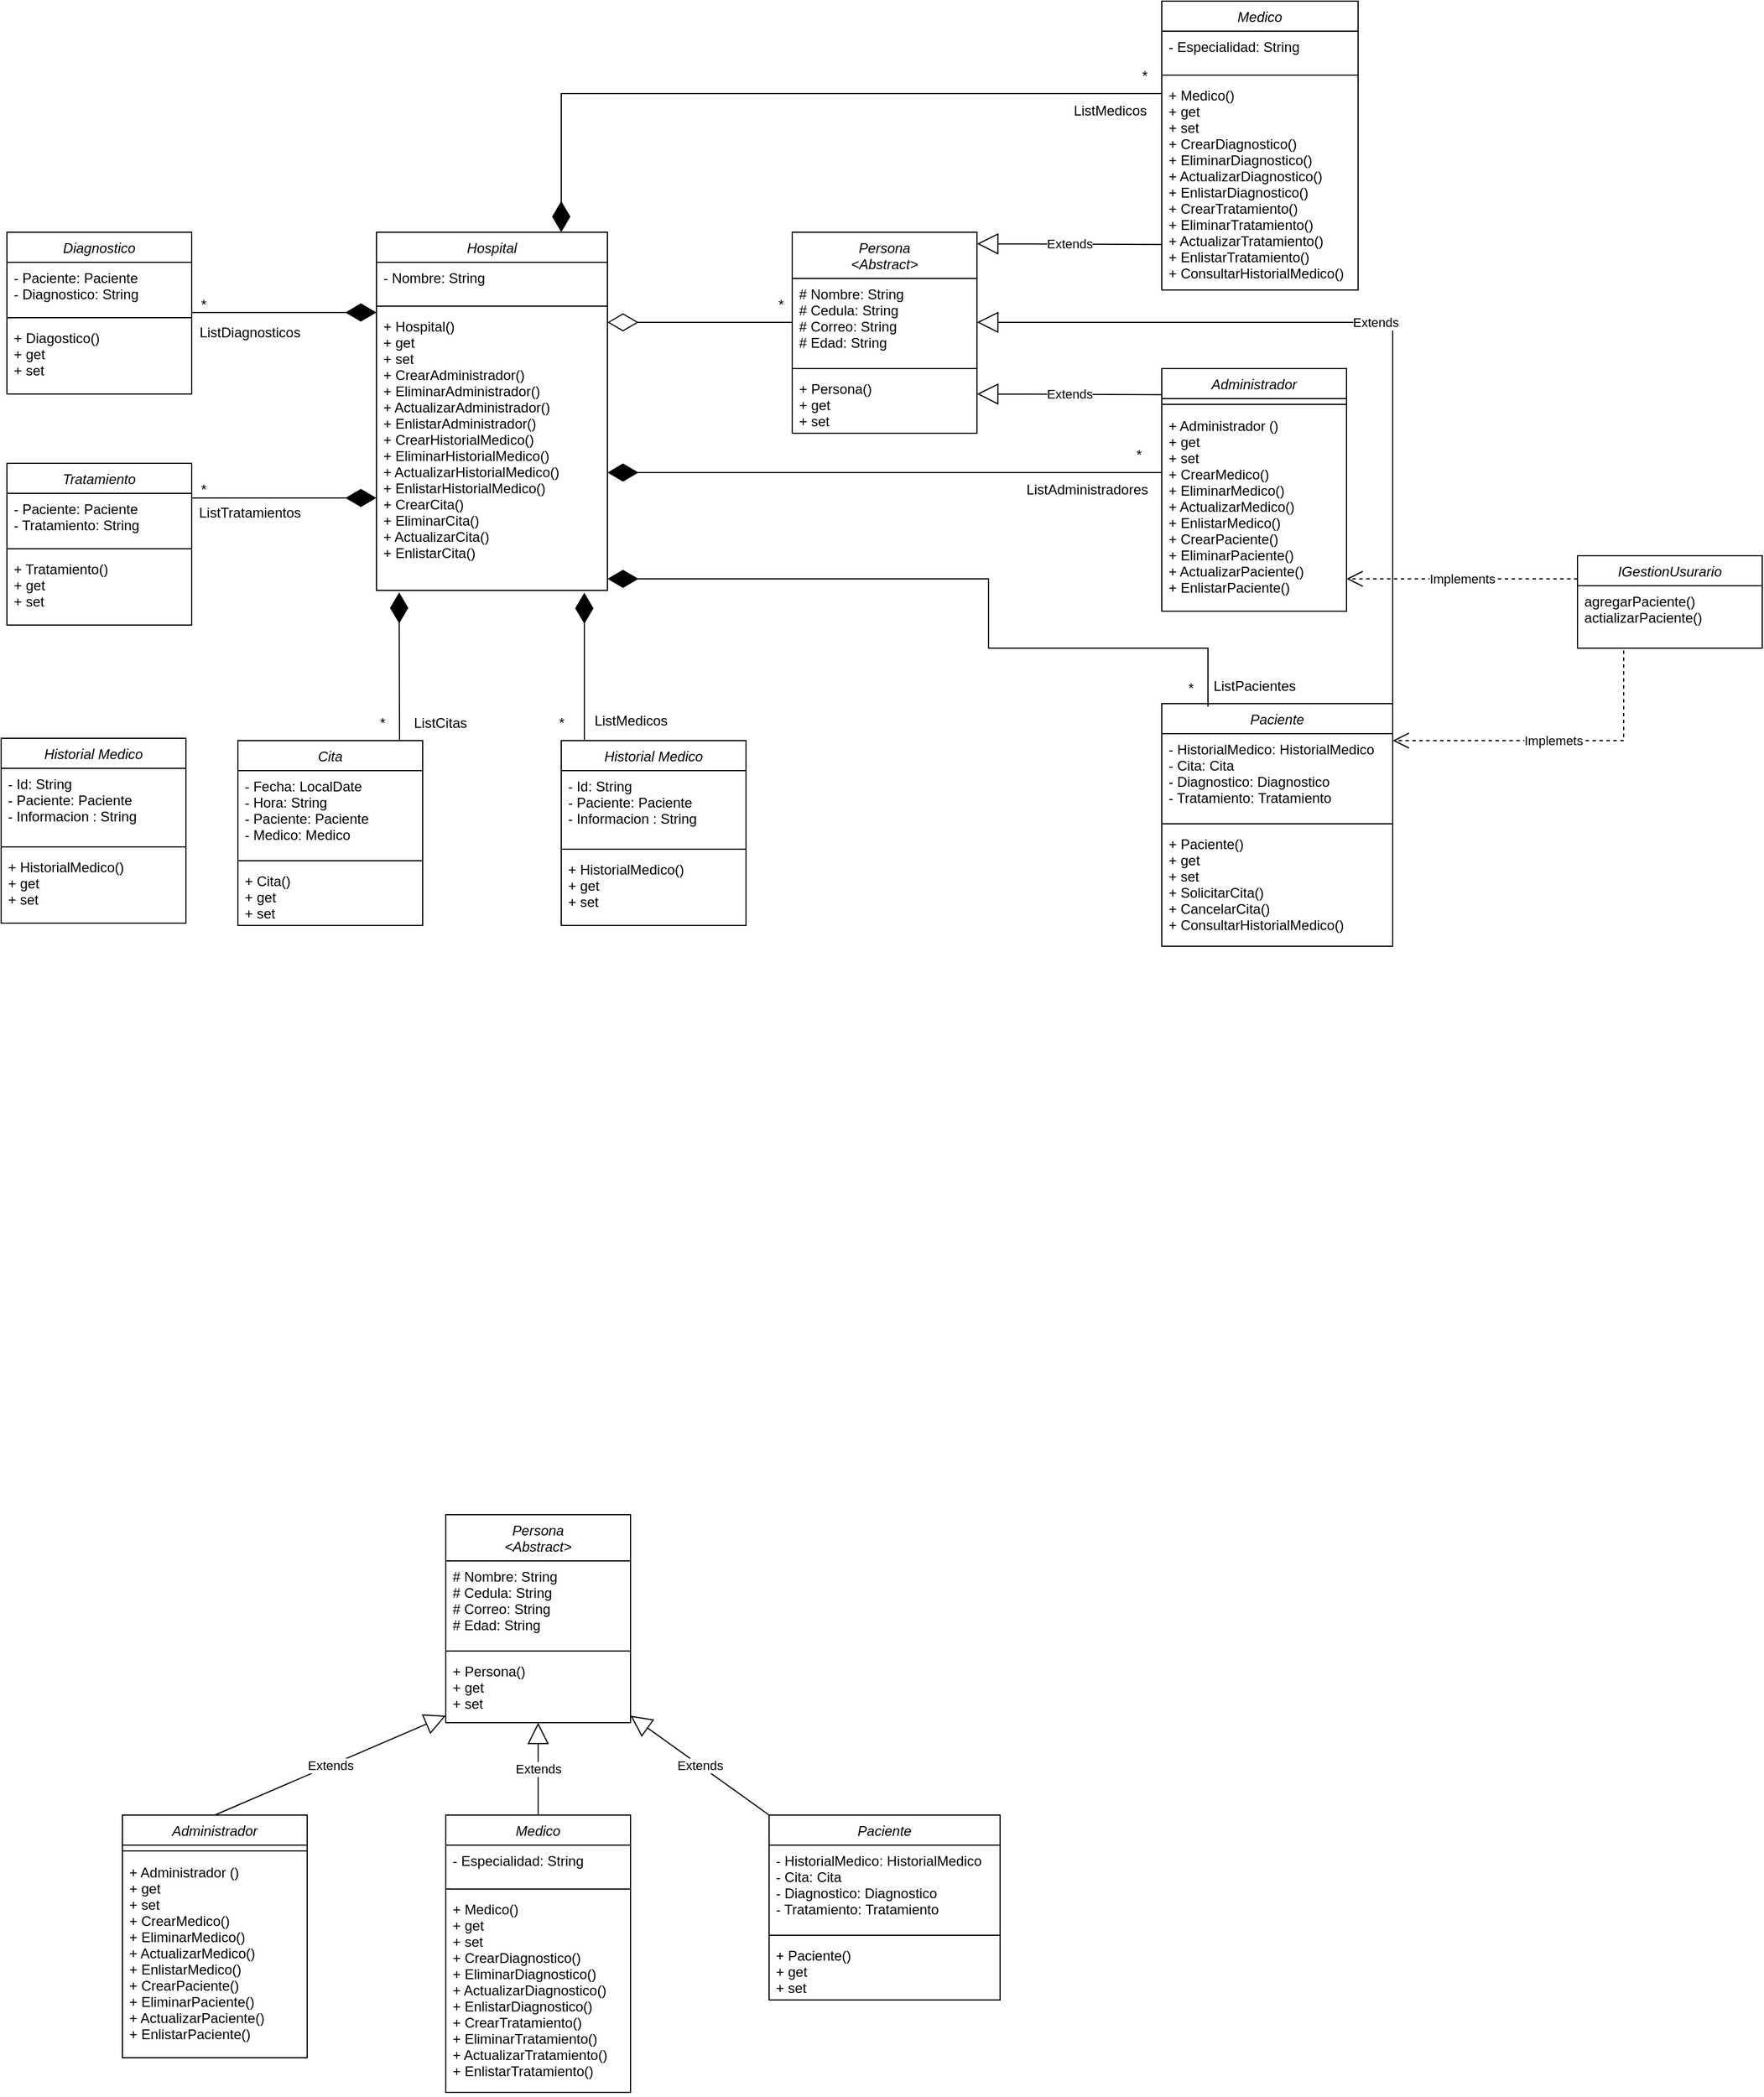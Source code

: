 <mxfile version="26.2.15">
  <diagram id="C5RBs43oDa-KdzZeNtuy" name="Page-1">
    <mxGraphModel dx="2535" dy="2029" grid="1" gridSize="10" guides="1" tooltips="1" connect="1" arrows="1" fold="1" page="1" pageScale="1" pageWidth="827" pageHeight="1169" math="0" shadow="0">
      <root>
        <mxCell id="WIyWlLk6GJQsqaUBKTNV-0" />
        <mxCell id="WIyWlLk6GJQsqaUBKTNV-1" parent="WIyWlLk6GJQsqaUBKTNV-0" />
        <mxCell id="zkfFHV4jXpPFQw0GAbJ--0" value="Persona&#xa;&lt;Abstract&gt;" style="swimlane;fontStyle=2;align=center;verticalAlign=top;childLayout=stackLayout;horizontal=1;startSize=40;horizontalStack=0;resizeParent=1;resizeLast=0;collapsible=1;marginBottom=0;rounded=0;shadow=0;strokeWidth=1;" parent="WIyWlLk6GJQsqaUBKTNV-1" vertex="1">
          <mxGeometry x="200" y="120" width="160" height="174" as="geometry">
            <mxRectangle x="230" y="140" width="160" height="26" as="alternateBounds" />
          </mxGeometry>
        </mxCell>
        <mxCell id="zkfFHV4jXpPFQw0GAbJ--1" value="# Nombre: String&#xa;# Cedula: String&#xa;# Correo: String&#xa;# Edad: String" style="text;align=left;verticalAlign=top;spacingLeft=4;spacingRight=4;overflow=hidden;rotatable=0;points=[[0,0.5],[1,0.5]];portConstraint=eastwest;" parent="zkfFHV4jXpPFQw0GAbJ--0" vertex="1">
          <mxGeometry y="40" width="160" height="74" as="geometry" />
        </mxCell>
        <mxCell id="zkfFHV4jXpPFQw0GAbJ--4" value="" style="line;html=1;strokeWidth=1;align=left;verticalAlign=middle;spacingTop=-1;spacingLeft=3;spacingRight=3;rotatable=0;labelPosition=right;points=[];portConstraint=eastwest;" parent="zkfFHV4jXpPFQw0GAbJ--0" vertex="1">
          <mxGeometry y="114" width="160" height="8" as="geometry" />
        </mxCell>
        <mxCell id="zkfFHV4jXpPFQw0GAbJ--5" value="+ Persona()&#xa;+ get&#xa;+ set" style="text;align=left;verticalAlign=top;spacingLeft=4;spacingRight=4;overflow=hidden;rotatable=0;points=[[0,0.5],[1,0.5]];portConstraint=eastwest;" parent="zkfFHV4jXpPFQw0GAbJ--0" vertex="1">
          <mxGeometry y="122" width="160" height="52" as="geometry" />
        </mxCell>
        <mxCell id="etueORGEIOiUeAkwnZIh-0" value="Hospital" style="swimlane;fontStyle=2;align=center;verticalAlign=top;childLayout=stackLayout;horizontal=1;startSize=26;horizontalStack=0;resizeParent=1;resizeLast=0;collapsible=1;marginBottom=0;rounded=0;shadow=0;strokeWidth=1;" parent="WIyWlLk6GJQsqaUBKTNV-1" vertex="1">
          <mxGeometry x="-160" y="120" width="200" height="310" as="geometry">
            <mxRectangle x="230" y="140" width="160" height="26" as="alternateBounds" />
          </mxGeometry>
        </mxCell>
        <mxCell id="etueORGEIOiUeAkwnZIh-1" value="- Nombre: String" style="text;align=left;verticalAlign=top;spacingLeft=4;spacingRight=4;overflow=hidden;rotatable=0;points=[[0,0.5],[1,0.5]];portConstraint=eastwest;" parent="etueORGEIOiUeAkwnZIh-0" vertex="1">
          <mxGeometry y="26" width="200" height="34" as="geometry" />
        </mxCell>
        <mxCell id="etueORGEIOiUeAkwnZIh-2" value="" style="line;html=1;strokeWidth=1;align=left;verticalAlign=middle;spacingTop=-1;spacingLeft=3;spacingRight=3;rotatable=0;labelPosition=right;points=[];portConstraint=eastwest;" parent="etueORGEIOiUeAkwnZIh-0" vertex="1">
          <mxGeometry y="60" width="200" height="8" as="geometry" />
        </mxCell>
        <mxCell id="etueORGEIOiUeAkwnZIh-3" value="+ Hospital()&#xa;+ get&#xa;+ set&#xa;+ CrearAdministrador()&#xa;+ EliminarAdministrador()&#xa;+ ActualizarAdministrador()&#xa;+ EnlistarAdministrador()&#xa;+ CrearHistorialMedico()&#xa;+ EliminarHistorialMedico()&#xa;+ ActualizarHistorialMedico()&#xa;+ EnlistarHistorialMedico()&#xa;+ CrearCita()&#xa;+ EliminarCita()&#xa;+ ActualizarCita()&#xa;+ EnlistarCita()" style="text;align=left;verticalAlign=top;spacingLeft=4;spacingRight=4;overflow=hidden;rotatable=0;points=[[0,0.5],[1,0.5]];portConstraint=eastwest;" parent="etueORGEIOiUeAkwnZIh-0" vertex="1">
          <mxGeometry y="68" width="200" height="242" as="geometry" />
        </mxCell>
        <mxCell id="etueORGEIOiUeAkwnZIh-4" value="Persona&#xa;&lt;Abstract&gt;" style="swimlane;fontStyle=2;align=center;verticalAlign=top;childLayout=stackLayout;horizontal=1;startSize=40;horizontalStack=0;resizeParent=1;resizeLast=0;collapsible=1;marginBottom=0;rounded=0;shadow=0;strokeWidth=1;" parent="WIyWlLk6GJQsqaUBKTNV-1" vertex="1">
          <mxGeometry x="-100" y="1230" width="160" height="180" as="geometry">
            <mxRectangle x="230" y="140" width="160" height="26" as="alternateBounds" />
          </mxGeometry>
        </mxCell>
        <mxCell id="etueORGEIOiUeAkwnZIh-5" value="# Nombre: String&#xa;# Cedula: String&#xa;# Correo: String&#xa;# Edad: String" style="text;align=left;verticalAlign=top;spacingLeft=4;spacingRight=4;overflow=hidden;rotatable=0;points=[[0,0.5],[1,0.5]];portConstraint=eastwest;" parent="etueORGEIOiUeAkwnZIh-4" vertex="1">
          <mxGeometry y="40" width="160" height="74" as="geometry" />
        </mxCell>
        <mxCell id="etueORGEIOiUeAkwnZIh-6" value="" style="line;html=1;strokeWidth=1;align=left;verticalAlign=middle;spacingTop=-1;spacingLeft=3;spacingRight=3;rotatable=0;labelPosition=right;points=[];portConstraint=eastwest;" parent="etueORGEIOiUeAkwnZIh-4" vertex="1">
          <mxGeometry y="114" width="160" height="8" as="geometry" />
        </mxCell>
        <mxCell id="etueORGEIOiUeAkwnZIh-7" value="+ Persona()&#xa;+ get&#xa;+ set" style="text;align=left;verticalAlign=top;spacingLeft=4;spacingRight=4;overflow=hidden;rotatable=0;points=[[0,0.5],[1,0.5]];portConstraint=eastwest;" parent="etueORGEIOiUeAkwnZIh-4" vertex="1">
          <mxGeometry y="122" width="160" height="52" as="geometry" />
        </mxCell>
        <mxCell id="etueORGEIOiUeAkwnZIh-8" value="Paciente" style="swimlane;fontStyle=2;align=center;verticalAlign=top;childLayout=stackLayout;horizontal=1;startSize=26;horizontalStack=0;resizeParent=1;resizeLast=0;collapsible=1;marginBottom=0;rounded=0;shadow=0;strokeWidth=1;" parent="WIyWlLk6GJQsqaUBKTNV-1" vertex="1">
          <mxGeometry x="180" y="1490" width="200" height="160" as="geometry">
            <mxRectangle x="230" y="140" width="160" height="26" as="alternateBounds" />
          </mxGeometry>
        </mxCell>
        <mxCell id="etueORGEIOiUeAkwnZIh-9" value="- HistorialMedico: HistorialMedico &#xa;- Cita: Cita&#xa;- Diagnostico: Diagnostico&#xa;- Tratamiento: Tratamiento" style="text;align=left;verticalAlign=top;spacingLeft=4;spacingRight=4;overflow=hidden;rotatable=0;points=[[0,0.5],[1,0.5]];portConstraint=eastwest;" parent="etueORGEIOiUeAkwnZIh-8" vertex="1">
          <mxGeometry y="26" width="200" height="74" as="geometry" />
        </mxCell>
        <mxCell id="etueORGEIOiUeAkwnZIh-10" value="" style="line;html=1;strokeWidth=1;align=left;verticalAlign=middle;spacingTop=-1;spacingLeft=3;spacingRight=3;rotatable=0;labelPosition=right;points=[];portConstraint=eastwest;" parent="etueORGEIOiUeAkwnZIh-8" vertex="1">
          <mxGeometry y="100" width="200" height="8" as="geometry" />
        </mxCell>
        <mxCell id="etueORGEIOiUeAkwnZIh-11" value="+ Paciente()&#xa;+ get&#xa;+ set" style="text;align=left;verticalAlign=top;spacingLeft=4;spacingRight=4;overflow=hidden;rotatable=0;points=[[0,0.5],[1,0.5]];portConstraint=eastwest;" parent="etueORGEIOiUeAkwnZIh-8" vertex="1">
          <mxGeometry y="108" width="200" height="52" as="geometry" />
        </mxCell>
        <mxCell id="etueORGEIOiUeAkwnZIh-12" value="Administrador" style="swimlane;fontStyle=2;align=center;verticalAlign=top;childLayout=stackLayout;horizontal=1;startSize=26;horizontalStack=0;resizeParent=1;resizeLast=0;collapsible=1;marginBottom=0;rounded=0;shadow=0;strokeWidth=1;" parent="WIyWlLk6GJQsqaUBKTNV-1" vertex="1">
          <mxGeometry x="-380" y="1490" width="160" height="210" as="geometry">
            <mxRectangle x="230" y="140" width="160" height="26" as="alternateBounds" />
          </mxGeometry>
        </mxCell>
        <mxCell id="etueORGEIOiUeAkwnZIh-14" value="" style="line;html=1;strokeWidth=1;align=left;verticalAlign=middle;spacingTop=-1;spacingLeft=3;spacingRight=3;rotatable=0;labelPosition=right;points=[];portConstraint=eastwest;" parent="etueORGEIOiUeAkwnZIh-12" vertex="1">
          <mxGeometry y="26" width="160" height="10" as="geometry" />
        </mxCell>
        <mxCell id="etueORGEIOiUeAkwnZIh-15" value="+ Administrador ()&#xa;+ get&#xa;+ set&#xa;+ CrearMedico()&#xa;+ EliminarMedico()&#xa;+ ActualizarMedico()&#xa;+ EnlistarMedico()&#xa;+ CrearPaciente()&#xa;+ EliminarPaciente()&#xa;+ ActualizarPaciente()&#xa;+ EnlistarPaciente()" style="text;align=left;verticalAlign=top;spacingLeft=4;spacingRight=4;overflow=hidden;rotatable=0;points=[[0,0.5],[1,0.5]];portConstraint=eastwest;" parent="etueORGEIOiUeAkwnZIh-12" vertex="1">
          <mxGeometry y="36" width="160" height="174" as="geometry" />
        </mxCell>
        <mxCell id="etueORGEIOiUeAkwnZIh-16" value="Medico" style="swimlane;fontStyle=2;align=center;verticalAlign=top;childLayout=stackLayout;horizontal=1;startSize=26;horizontalStack=0;resizeParent=1;resizeLast=0;collapsible=1;marginBottom=0;rounded=0;shadow=0;strokeWidth=1;" parent="WIyWlLk6GJQsqaUBKTNV-1" vertex="1">
          <mxGeometry x="-100" y="1490" width="160" height="240" as="geometry">
            <mxRectangle x="230" y="140" width="160" height="26" as="alternateBounds" />
          </mxGeometry>
        </mxCell>
        <mxCell id="etueORGEIOiUeAkwnZIh-17" value="- Especialidad: String" style="text;align=left;verticalAlign=top;spacingLeft=4;spacingRight=4;overflow=hidden;rotatable=0;points=[[0,0.5],[1,0.5]];portConstraint=eastwest;" parent="etueORGEIOiUeAkwnZIh-16" vertex="1">
          <mxGeometry y="26" width="160" height="34" as="geometry" />
        </mxCell>
        <mxCell id="etueORGEIOiUeAkwnZIh-18" value="" style="line;html=1;strokeWidth=1;align=left;verticalAlign=middle;spacingTop=-1;spacingLeft=3;spacingRight=3;rotatable=0;labelPosition=right;points=[];portConstraint=eastwest;" parent="etueORGEIOiUeAkwnZIh-16" vertex="1">
          <mxGeometry y="60" width="160" height="8" as="geometry" />
        </mxCell>
        <mxCell id="etueORGEIOiUeAkwnZIh-19" value="+ Medico()&#xa;+ get&#xa;+ set&#xa;+ CrearDiagnostico()&#xa;+ EliminarDiagnostico()&#xa;+ ActualizarDiagnostico()&#xa;+ EnlistarDiagnostico()&#xa;+ CrearTratamiento()&#xa;+ EliminarTratamiento()&#xa;+ ActualizarTratamiento()&#xa;+ EnlistarTratamiento()" style="text;align=left;verticalAlign=top;spacingLeft=4;spacingRight=4;overflow=hidden;rotatable=0;points=[[0,0.5],[1,0.5]];portConstraint=eastwest;" parent="etueORGEIOiUeAkwnZIh-16" vertex="1">
          <mxGeometry y="68" width="160" height="172" as="geometry" />
        </mxCell>
        <mxCell id="etueORGEIOiUeAkwnZIh-21" value="Cita" style="swimlane;fontStyle=2;align=center;verticalAlign=top;childLayout=stackLayout;horizontal=1;startSize=26;horizontalStack=0;resizeParent=1;resizeLast=0;collapsible=1;marginBottom=0;rounded=0;shadow=0;strokeWidth=1;" parent="WIyWlLk6GJQsqaUBKTNV-1" vertex="1">
          <mxGeometry x="-280" y="560" width="160" height="160" as="geometry">
            <mxRectangle x="230" y="140" width="160" height="26" as="alternateBounds" />
          </mxGeometry>
        </mxCell>
        <mxCell id="etueORGEIOiUeAkwnZIh-22" value="- Fecha: LocalDate&#xa;- Hora: String&#xa;- Paciente: Paciente&#xa;- Medico: Medico" style="text;align=left;verticalAlign=top;spacingLeft=4;spacingRight=4;overflow=hidden;rotatable=0;points=[[0,0.5],[1,0.5]];portConstraint=eastwest;" parent="etueORGEIOiUeAkwnZIh-21" vertex="1">
          <mxGeometry y="26" width="160" height="74" as="geometry" />
        </mxCell>
        <mxCell id="etueORGEIOiUeAkwnZIh-23" value="" style="line;html=1;strokeWidth=1;align=left;verticalAlign=middle;spacingTop=-1;spacingLeft=3;spacingRight=3;rotatable=0;labelPosition=right;points=[];portConstraint=eastwest;" parent="etueORGEIOiUeAkwnZIh-21" vertex="1">
          <mxGeometry y="100" width="160" height="8" as="geometry" />
        </mxCell>
        <mxCell id="etueORGEIOiUeAkwnZIh-24" value="+ Cita()&#xa;+ get&#xa;+ set" style="text;align=left;verticalAlign=top;spacingLeft=4;spacingRight=4;overflow=hidden;rotatable=0;points=[[0,0.5],[1,0.5]];portConstraint=eastwest;" parent="etueORGEIOiUeAkwnZIh-21" vertex="1">
          <mxGeometry y="108" width="160" height="52" as="geometry" />
        </mxCell>
        <mxCell id="0V1B-h8MvW6fnNwmB2nH-0" value="Diagnostico" style="swimlane;fontStyle=2;align=center;verticalAlign=top;childLayout=stackLayout;horizontal=1;startSize=26;horizontalStack=0;resizeParent=1;resizeLast=0;collapsible=1;marginBottom=0;rounded=0;shadow=0;strokeWidth=1;" parent="WIyWlLk6GJQsqaUBKTNV-1" vertex="1">
          <mxGeometry x="-480" y="120" width="160" height="140" as="geometry">
            <mxRectangle x="230" y="140" width="160" height="26" as="alternateBounds" />
          </mxGeometry>
        </mxCell>
        <mxCell id="0V1B-h8MvW6fnNwmB2nH-1" value="- Paciente: Paciente&#xa;- Diagnostico: String" style="text;align=left;verticalAlign=top;spacingLeft=4;spacingRight=4;overflow=hidden;rotatable=0;points=[[0,0.5],[1,0.5]];portConstraint=eastwest;" parent="0V1B-h8MvW6fnNwmB2nH-0" vertex="1">
          <mxGeometry y="26" width="160" height="44" as="geometry" />
        </mxCell>
        <mxCell id="0V1B-h8MvW6fnNwmB2nH-2" value="" style="line;html=1;strokeWidth=1;align=left;verticalAlign=middle;spacingTop=-1;spacingLeft=3;spacingRight=3;rotatable=0;labelPosition=right;points=[];portConstraint=eastwest;" parent="0V1B-h8MvW6fnNwmB2nH-0" vertex="1">
          <mxGeometry y="70" width="160" height="8" as="geometry" />
        </mxCell>
        <mxCell id="0V1B-h8MvW6fnNwmB2nH-3" value="+ Diagostico()&#xa;+ get&#xa;+ set" style="text;align=left;verticalAlign=top;spacingLeft=4;spacingRight=4;overflow=hidden;rotatable=0;points=[[0,0.5],[1,0.5]];portConstraint=eastwest;" parent="0V1B-h8MvW6fnNwmB2nH-0" vertex="1">
          <mxGeometry y="78" width="160" height="52" as="geometry" />
        </mxCell>
        <mxCell id="0V1B-h8MvW6fnNwmB2nH-4" value="Tratamiento" style="swimlane;fontStyle=2;align=center;verticalAlign=top;childLayout=stackLayout;horizontal=1;startSize=26;horizontalStack=0;resizeParent=1;resizeLast=0;collapsible=1;marginBottom=0;rounded=0;shadow=0;strokeWidth=1;" parent="WIyWlLk6GJQsqaUBKTNV-1" vertex="1">
          <mxGeometry x="-480" y="320" width="160" height="140" as="geometry">
            <mxRectangle x="230" y="140" width="160" height="26" as="alternateBounds" />
          </mxGeometry>
        </mxCell>
        <mxCell id="0V1B-h8MvW6fnNwmB2nH-5" value="- Paciente: Paciente&#xa;- Tratamiento: String" style="text;align=left;verticalAlign=top;spacingLeft=4;spacingRight=4;overflow=hidden;rotatable=0;points=[[0,0.5],[1,0.5]];portConstraint=eastwest;" parent="0V1B-h8MvW6fnNwmB2nH-4" vertex="1">
          <mxGeometry y="26" width="160" height="44" as="geometry" />
        </mxCell>
        <mxCell id="0V1B-h8MvW6fnNwmB2nH-6" value="" style="line;html=1;strokeWidth=1;align=left;verticalAlign=middle;spacingTop=-1;spacingLeft=3;spacingRight=3;rotatable=0;labelPosition=right;points=[];portConstraint=eastwest;" parent="0V1B-h8MvW6fnNwmB2nH-4" vertex="1">
          <mxGeometry y="70" width="160" height="8" as="geometry" />
        </mxCell>
        <mxCell id="0V1B-h8MvW6fnNwmB2nH-7" value="+ Tratamiento()&#xa;+ get&#xa;+ set" style="text;align=left;verticalAlign=top;spacingLeft=4;spacingRight=4;overflow=hidden;rotatable=0;points=[[0,0.5],[1,0.5]];portConstraint=eastwest;" parent="0V1B-h8MvW6fnNwmB2nH-4" vertex="1">
          <mxGeometry y="78" width="160" height="52" as="geometry" />
        </mxCell>
        <mxCell id="0V1B-h8MvW6fnNwmB2nH-8" value="Historial Medico" style="swimlane;fontStyle=2;align=center;verticalAlign=top;childLayout=stackLayout;horizontal=1;startSize=26;horizontalStack=0;resizeParent=1;resizeLast=0;collapsible=1;marginBottom=0;rounded=0;shadow=0;strokeWidth=1;" parent="WIyWlLk6GJQsqaUBKTNV-1" vertex="1">
          <mxGeometry y="560" width="160" height="160" as="geometry">
            <mxRectangle x="230" y="140" width="160" height="26" as="alternateBounds" />
          </mxGeometry>
        </mxCell>
        <mxCell id="0V1B-h8MvW6fnNwmB2nH-9" value="- Id: String&#xa;- Paciente: Paciente&#xa;- Informacion : String" style="text;align=left;verticalAlign=top;spacingLeft=4;spacingRight=4;overflow=hidden;rotatable=0;points=[[0,0.5],[1,0.5]];portConstraint=eastwest;" parent="0V1B-h8MvW6fnNwmB2nH-8" vertex="1">
          <mxGeometry y="26" width="160" height="64" as="geometry" />
        </mxCell>
        <mxCell id="0V1B-h8MvW6fnNwmB2nH-10" value="" style="line;html=1;strokeWidth=1;align=left;verticalAlign=middle;spacingTop=-1;spacingLeft=3;spacingRight=3;rotatable=0;labelPosition=right;points=[];portConstraint=eastwest;" parent="0V1B-h8MvW6fnNwmB2nH-8" vertex="1">
          <mxGeometry y="90" width="160" height="8" as="geometry" />
        </mxCell>
        <mxCell id="0V1B-h8MvW6fnNwmB2nH-11" value="+ HistorialMedico()&#xa;+ get&#xa;+ set" style="text;align=left;verticalAlign=top;spacingLeft=4;spacingRight=4;overflow=hidden;rotatable=0;points=[[0,0.5],[1,0.5]];portConstraint=eastwest;" parent="0V1B-h8MvW6fnNwmB2nH-8" vertex="1">
          <mxGeometry y="98" width="160" height="62" as="geometry" />
        </mxCell>
        <mxCell id="0V1B-h8MvW6fnNwmB2nH-12" value="Extends" style="endArrow=block;endSize=16;endFill=0;html=1;rounded=0;entryX=0;entryY=1;entryDx=0;entryDy=0;entryPerimeter=0;exitX=0.5;exitY=0;exitDx=0;exitDy=0;" parent="WIyWlLk6GJQsqaUBKTNV-1" source="etueORGEIOiUeAkwnZIh-12" target="etueORGEIOiUeAkwnZIh-7" edge="1">
          <mxGeometry width="160" relative="1" as="geometry">
            <mxPoint x="-330" y="1460" as="sourcePoint" />
            <mxPoint x="-170" y="1460" as="targetPoint" />
          </mxGeometry>
        </mxCell>
        <mxCell id="0V1B-h8MvW6fnNwmB2nH-13" value="Extends" style="endArrow=block;endSize=16;endFill=0;html=1;rounded=0;exitX=0.5;exitY=0;exitDx=0;exitDy=0;" parent="WIyWlLk6GJQsqaUBKTNV-1" source="etueORGEIOiUeAkwnZIh-16" edge="1">
          <mxGeometry width="160" relative="1" as="geometry">
            <mxPoint x="60" y="1540" as="sourcePoint" />
            <mxPoint x="-20" y="1410" as="targetPoint" />
          </mxGeometry>
        </mxCell>
        <mxCell id="0V1B-h8MvW6fnNwmB2nH-14" value="Extends" style="endArrow=block;endSize=16;endFill=0;html=1;rounded=0;entryX=1;entryY=1;entryDx=0;entryDy=0;entryPerimeter=0;exitX=0;exitY=0;exitDx=0;exitDy=0;" parent="WIyWlLk6GJQsqaUBKTNV-1" source="etueORGEIOiUeAkwnZIh-8" target="etueORGEIOiUeAkwnZIh-7" edge="1">
          <mxGeometry width="160" relative="1" as="geometry">
            <mxPoint x="350" y="1440" as="sourcePoint" />
            <mxPoint x="510" y="1440" as="targetPoint" />
          </mxGeometry>
        </mxCell>
        <mxCell id="0V1B-h8MvW6fnNwmB2nH-15" value="" style="endArrow=diamondThin;endFill=1;endSize=24;html=1;rounded=0;" parent="WIyWlLk6GJQsqaUBKTNV-1" edge="1">
          <mxGeometry width="160" relative="1" as="geometry">
            <mxPoint x="-320" y="189.47" as="sourcePoint" />
            <mxPoint x="-160" y="189.47" as="targetPoint" />
          </mxGeometry>
        </mxCell>
        <mxCell id="0V1B-h8MvW6fnNwmB2nH-16" value="*" style="text;html=1;align=center;verticalAlign=middle;resizable=0;points=[];autosize=1;strokeColor=none;fillColor=none;" parent="WIyWlLk6GJQsqaUBKTNV-1" vertex="1">
          <mxGeometry x="-325" y="168" width="30" height="30" as="geometry" />
        </mxCell>
        <mxCell id="0V1B-h8MvW6fnNwmB2nH-17" value="" style="endArrow=diamondThin;endFill=1;endSize=24;html=1;rounded=0;" parent="WIyWlLk6GJQsqaUBKTNV-1" edge="1">
          <mxGeometry width="160" relative="1" as="geometry">
            <mxPoint x="-320" y="350" as="sourcePoint" />
            <mxPoint x="-160" y="350" as="targetPoint" />
          </mxGeometry>
        </mxCell>
        <mxCell id="0V1B-h8MvW6fnNwmB2nH-18" value="*" style="text;html=1;align=center;verticalAlign=middle;resizable=0;points=[];autosize=1;strokeColor=none;fillColor=none;" parent="WIyWlLk6GJQsqaUBKTNV-1" vertex="1">
          <mxGeometry x="-325" y="328" width="30" height="30" as="geometry" />
        </mxCell>
        <mxCell id="0V1B-h8MvW6fnNwmB2nH-20" value="" style="endArrow=diamondThin;endFill=1;endSize=24;html=1;rounded=0;entryX=0.098;entryY=1.007;entryDx=0;entryDy=0;entryPerimeter=0;exitX=0.875;exitY=0;exitDx=0;exitDy=0;exitPerimeter=0;" parent="WIyWlLk6GJQsqaUBKTNV-1" source="etueORGEIOiUeAkwnZIh-21" target="etueORGEIOiUeAkwnZIh-3" edge="1">
          <mxGeometry width="160" relative="1" as="geometry">
            <mxPoint x="-190" y="520" as="sourcePoint" />
            <mxPoint x="-30" y="520" as="targetPoint" />
          </mxGeometry>
        </mxCell>
        <mxCell id="0V1B-h8MvW6fnNwmB2nH-21" value="*" style="text;html=1;align=center;verticalAlign=middle;resizable=0;points=[];autosize=1;strokeColor=none;fillColor=none;" parent="WIyWlLk6GJQsqaUBKTNV-1" vertex="1">
          <mxGeometry x="-170" y="530" width="30" height="30" as="geometry" />
        </mxCell>
        <mxCell id="0V1B-h8MvW6fnNwmB2nH-22" value="ListTratamientos" style="text;html=1;align=center;verticalAlign=middle;resizable=0;points=[];autosize=1;strokeColor=none;fillColor=none;" parent="WIyWlLk6GJQsqaUBKTNV-1" vertex="1">
          <mxGeometry x="-325" y="348" width="110" height="30" as="geometry" />
        </mxCell>
        <mxCell id="0V1B-h8MvW6fnNwmB2nH-23" value="ListDiagnosticos" style="text;html=1;align=center;verticalAlign=middle;resizable=0;points=[];autosize=1;strokeColor=none;fillColor=none;" parent="WIyWlLk6GJQsqaUBKTNV-1" vertex="1">
          <mxGeometry x="-325" y="192" width="110" height="30" as="geometry" />
        </mxCell>
        <mxCell id="0V1B-h8MvW6fnNwmB2nH-24" value="ListCitas" style="text;html=1;align=center;verticalAlign=middle;resizable=0;points=[];autosize=1;strokeColor=none;fillColor=none;" parent="WIyWlLk6GJQsqaUBKTNV-1" vertex="1">
          <mxGeometry x="-140" y="530" width="70" height="30" as="geometry" />
        </mxCell>
        <mxCell id="0V1B-h8MvW6fnNwmB2nH-25" value="" style="endArrow=diamondThin;endFill=1;endSize=24;html=1;rounded=0;entryX=0.098;entryY=1.007;entryDx=0;entryDy=0;entryPerimeter=0;exitX=0.875;exitY=0;exitDx=0;exitDy=0;exitPerimeter=0;" parent="WIyWlLk6GJQsqaUBKTNV-1" edge="1">
          <mxGeometry width="160" relative="1" as="geometry">
            <mxPoint x="20" y="560" as="sourcePoint" />
            <mxPoint x="20" y="432" as="targetPoint" />
          </mxGeometry>
        </mxCell>
        <mxCell id="0V1B-h8MvW6fnNwmB2nH-26" value="*" style="text;html=1;align=center;verticalAlign=middle;resizable=0;points=[];autosize=1;strokeColor=none;fillColor=none;" parent="WIyWlLk6GJQsqaUBKTNV-1" vertex="1">
          <mxGeometry x="-15" y="530" width="30" height="30" as="geometry" />
        </mxCell>
        <mxCell id="0V1B-h8MvW6fnNwmB2nH-27" value="ListMedicos" style="text;html=1;align=center;verticalAlign=middle;resizable=0;points=[];autosize=1;strokeColor=none;fillColor=none;" parent="WIyWlLk6GJQsqaUBKTNV-1" vertex="1">
          <mxGeometry x="15" y="528" width="90" height="30" as="geometry" />
        </mxCell>
        <mxCell id="0V1B-h8MvW6fnNwmB2nH-28" value="" style="endArrow=diamondThin;endFill=0;endSize=24;html=1;rounded=0;" parent="WIyWlLk6GJQsqaUBKTNV-1" edge="1">
          <mxGeometry width="160" relative="1" as="geometry">
            <mxPoint x="200" y="198" as="sourcePoint" />
            <mxPoint x="40" y="198" as="targetPoint" />
          </mxGeometry>
        </mxCell>
        <mxCell id="0V1B-h8MvW6fnNwmB2nH-29" value="*" style="text;html=1;align=center;verticalAlign=middle;resizable=0;points=[];autosize=1;strokeColor=none;fillColor=none;" parent="WIyWlLk6GJQsqaUBKTNV-1" vertex="1">
          <mxGeometry x="175" y="168" width="30" height="30" as="geometry" />
        </mxCell>
        <mxCell id="0V1B-h8MvW6fnNwmB2nH-30" value="Paciente" style="swimlane;fontStyle=2;align=center;verticalAlign=top;childLayout=stackLayout;horizontal=1;startSize=26;horizontalStack=0;resizeParent=1;resizeLast=0;collapsible=1;marginBottom=0;rounded=0;shadow=0;strokeWidth=1;" parent="WIyWlLk6GJQsqaUBKTNV-1" vertex="1">
          <mxGeometry x="520" y="528" width="200" height="210" as="geometry">
            <mxRectangle x="230" y="140" width="160" height="26" as="alternateBounds" />
          </mxGeometry>
        </mxCell>
        <mxCell id="0V1B-h8MvW6fnNwmB2nH-31" value="- HistorialMedico: HistorialMedico &#xa;- Cita: Cita&#xa;- Diagnostico: Diagnostico&#xa;- Tratamiento: Tratamiento" style="text;align=left;verticalAlign=top;spacingLeft=4;spacingRight=4;overflow=hidden;rotatable=0;points=[[0,0.5],[1,0.5]];portConstraint=eastwest;" parent="0V1B-h8MvW6fnNwmB2nH-30" vertex="1">
          <mxGeometry y="26" width="200" height="74" as="geometry" />
        </mxCell>
        <mxCell id="0V1B-h8MvW6fnNwmB2nH-32" value="" style="line;html=1;strokeWidth=1;align=left;verticalAlign=middle;spacingTop=-1;spacingLeft=3;spacingRight=3;rotatable=0;labelPosition=right;points=[];portConstraint=eastwest;" parent="0V1B-h8MvW6fnNwmB2nH-30" vertex="1">
          <mxGeometry y="100" width="200" height="8" as="geometry" />
        </mxCell>
        <mxCell id="0V1B-h8MvW6fnNwmB2nH-33" value="+ Paciente()&#xa;+ get&#xa;+ set&#xa;+ SolicitarCita()&#xa;+ CancelarCita()&#xa;+ ConsultarHistorialMedico()" style="text;align=left;verticalAlign=top;spacingLeft=4;spacingRight=4;overflow=hidden;rotatable=0;points=[[0,0.5],[1,0.5]];portConstraint=eastwest;" parent="0V1B-h8MvW6fnNwmB2nH-30" vertex="1">
          <mxGeometry y="108" width="200" height="102" as="geometry" />
        </mxCell>
        <mxCell id="0V1B-h8MvW6fnNwmB2nH-34" value="Administrador" style="swimlane;fontStyle=2;align=center;verticalAlign=top;childLayout=stackLayout;horizontal=1;startSize=26;horizontalStack=0;resizeParent=1;resizeLast=0;collapsible=1;marginBottom=0;rounded=0;shadow=0;strokeWidth=1;" parent="WIyWlLk6GJQsqaUBKTNV-1" vertex="1">
          <mxGeometry x="520" y="238" width="160" height="210" as="geometry">
            <mxRectangle x="230" y="140" width="160" height="26" as="alternateBounds" />
          </mxGeometry>
        </mxCell>
        <mxCell id="0V1B-h8MvW6fnNwmB2nH-35" value="" style="line;html=1;strokeWidth=1;align=left;verticalAlign=middle;spacingTop=-1;spacingLeft=3;spacingRight=3;rotatable=0;labelPosition=right;points=[];portConstraint=eastwest;" parent="0V1B-h8MvW6fnNwmB2nH-34" vertex="1">
          <mxGeometry y="26" width="160" height="10" as="geometry" />
        </mxCell>
        <mxCell id="0V1B-h8MvW6fnNwmB2nH-36" value="+ Administrador ()&#xa;+ get&#xa;+ set&#xa;+ CrearMedico()&#xa;+ EliminarMedico()&#xa;+ ActualizarMedico()&#xa;+ EnlistarMedico()&#xa;+ CrearPaciente()&#xa;+ EliminarPaciente()&#xa;+ ActualizarPaciente()&#xa;+ EnlistarPaciente()" style="text;align=left;verticalAlign=top;spacingLeft=4;spacingRight=4;overflow=hidden;rotatable=0;points=[[0,0.5],[1,0.5]];portConstraint=eastwest;" parent="0V1B-h8MvW6fnNwmB2nH-34" vertex="1">
          <mxGeometry y="36" width="160" height="174" as="geometry" />
        </mxCell>
        <mxCell id="0V1B-h8MvW6fnNwmB2nH-37" value="Medico" style="swimlane;fontStyle=2;align=center;verticalAlign=top;childLayout=stackLayout;horizontal=1;startSize=26;horizontalStack=0;resizeParent=1;resizeLast=0;collapsible=1;marginBottom=0;rounded=0;shadow=0;strokeWidth=1;" parent="WIyWlLk6GJQsqaUBKTNV-1" vertex="1">
          <mxGeometry x="520" y="-80" width="170" height="250" as="geometry">
            <mxRectangle x="230" y="140" width="160" height="26" as="alternateBounds" />
          </mxGeometry>
        </mxCell>
        <mxCell id="0V1B-h8MvW6fnNwmB2nH-38" value="- Especialidad: String" style="text;align=left;verticalAlign=top;spacingLeft=4;spacingRight=4;overflow=hidden;rotatable=0;points=[[0,0.5],[1,0.5]];portConstraint=eastwest;" parent="0V1B-h8MvW6fnNwmB2nH-37" vertex="1">
          <mxGeometry y="26" width="170" height="34" as="geometry" />
        </mxCell>
        <mxCell id="0V1B-h8MvW6fnNwmB2nH-39" value="" style="line;html=1;strokeWidth=1;align=left;verticalAlign=middle;spacingTop=-1;spacingLeft=3;spacingRight=3;rotatable=0;labelPosition=right;points=[];portConstraint=eastwest;" parent="0V1B-h8MvW6fnNwmB2nH-37" vertex="1">
          <mxGeometry y="60" width="170" height="8" as="geometry" />
        </mxCell>
        <mxCell id="0V1B-h8MvW6fnNwmB2nH-40" value="+ Medico()&#xa;+ get&#xa;+ set&#xa;+ CrearDiagnostico()&#xa;+ EliminarDiagnostico()&#xa;+ ActualizarDiagnostico()&#xa;+ EnlistarDiagnostico()&#xa;+ CrearTratamiento()&#xa;+ EliminarTratamiento()&#xa;+ ActualizarTratamiento()&#xa;+ EnlistarTratamiento()&#xa;+ ConsultarHistorialMedico()" style="text;align=left;verticalAlign=top;spacingLeft=4;spacingRight=4;overflow=hidden;rotatable=0;points=[[0,0.5],[1,0.5]];portConstraint=eastwest;" parent="0V1B-h8MvW6fnNwmB2nH-37" vertex="1">
          <mxGeometry y="68" width="170" height="182" as="geometry" />
        </mxCell>
        <mxCell id="0V1B-h8MvW6fnNwmB2nH-41" value="" style="endArrow=diamondThin;endFill=1;endSize=24;html=1;rounded=0;" parent="WIyWlLk6GJQsqaUBKTNV-1" edge="1">
          <mxGeometry width="160" relative="1" as="geometry">
            <mxPoint x="520" as="sourcePoint" />
            <mxPoint y="120" as="targetPoint" />
            <Array as="points">
              <mxPoint />
            </Array>
          </mxGeometry>
        </mxCell>
        <mxCell id="0V1B-h8MvW6fnNwmB2nH-42" value="*" style="text;html=1;align=center;verticalAlign=middle;resizable=0;points=[];autosize=1;strokeColor=none;fillColor=none;" parent="WIyWlLk6GJQsqaUBKTNV-1" vertex="1">
          <mxGeometry x="490" y="-30" width="30" height="30" as="geometry" />
        </mxCell>
        <mxCell id="0V1B-h8MvW6fnNwmB2nH-43" value="ListMedicos" style="text;html=1;align=center;verticalAlign=middle;resizable=0;points=[];autosize=1;strokeColor=none;fillColor=none;" parent="WIyWlLk6GJQsqaUBKTNV-1" vertex="1">
          <mxGeometry x="430" width="90" height="30" as="geometry" />
        </mxCell>
        <mxCell id="0V1B-h8MvW6fnNwmB2nH-44" value="" style="endArrow=diamondThin;endFill=1;endSize=24;html=1;rounded=0;" parent="WIyWlLk6GJQsqaUBKTNV-1" edge="1">
          <mxGeometry width="160" relative="1" as="geometry">
            <mxPoint x="520" y="328" as="sourcePoint" />
            <mxPoint x="40" y="328" as="targetPoint" />
          </mxGeometry>
        </mxCell>
        <mxCell id="0V1B-h8MvW6fnNwmB2nH-45" value="*" style="text;html=1;align=center;verticalAlign=middle;resizable=0;points=[];autosize=1;strokeColor=none;fillColor=none;" parent="WIyWlLk6GJQsqaUBKTNV-1" vertex="1">
          <mxGeometry x="485" y="298" width="30" height="30" as="geometry" />
        </mxCell>
        <mxCell id="0V1B-h8MvW6fnNwmB2nH-46" value="ListAdministradores" style="text;html=1;align=center;verticalAlign=middle;resizable=0;points=[];autosize=1;strokeColor=none;fillColor=none;" parent="WIyWlLk6GJQsqaUBKTNV-1" vertex="1">
          <mxGeometry x="390" y="328" width="130" height="30" as="geometry" />
        </mxCell>
        <mxCell id="0V1B-h8MvW6fnNwmB2nH-47" value="" style="endArrow=diamondThin;endFill=1;endSize=24;html=1;rounded=0;exitX=0.2;exitY=0.012;exitDx=0;exitDy=0;exitPerimeter=0;" parent="WIyWlLk6GJQsqaUBKTNV-1" source="0V1B-h8MvW6fnNwmB2nH-30" edge="1">
          <mxGeometry width="160" relative="1" as="geometry">
            <mxPoint x="440" y="420" as="sourcePoint" />
            <mxPoint x="40" y="420" as="targetPoint" />
            <Array as="points">
              <mxPoint x="560" y="480" />
              <mxPoint x="370" y="480" />
              <mxPoint x="370" y="450" />
              <mxPoint x="370" y="420" />
            </Array>
          </mxGeometry>
        </mxCell>
        <mxCell id="0V1B-h8MvW6fnNwmB2nH-48" value="*" style="text;html=1;align=center;verticalAlign=middle;resizable=0;points=[];autosize=1;strokeColor=none;fillColor=none;" parent="WIyWlLk6GJQsqaUBKTNV-1" vertex="1">
          <mxGeometry x="530" y="500" width="30" height="30" as="geometry" />
        </mxCell>
        <mxCell id="0V1B-h8MvW6fnNwmB2nH-49" value="ListPacientes" style="text;html=1;align=center;verticalAlign=middle;resizable=0;points=[];autosize=1;strokeColor=none;fillColor=none;" parent="WIyWlLk6GJQsqaUBKTNV-1" vertex="1">
          <mxGeometry x="555" y="498" width="90" height="30" as="geometry" />
        </mxCell>
        <mxCell id="0V1B-h8MvW6fnNwmB2nH-50" value="Extends" style="endArrow=block;endSize=16;endFill=0;html=1;rounded=0;" parent="WIyWlLk6GJQsqaUBKTNV-1" edge="1">
          <mxGeometry width="160" relative="1" as="geometry">
            <mxPoint x="520" y="130.59" as="sourcePoint" />
            <mxPoint x="360" y="130" as="targetPoint" />
          </mxGeometry>
        </mxCell>
        <mxCell id="0V1B-h8MvW6fnNwmB2nH-51" value="Extends" style="endArrow=block;endSize=16;endFill=0;html=1;rounded=0;" parent="WIyWlLk6GJQsqaUBKTNV-1" edge="1">
          <mxGeometry width="160" relative="1" as="geometry">
            <mxPoint x="520" y="260.59" as="sourcePoint" />
            <mxPoint x="360" y="260" as="targetPoint" />
          </mxGeometry>
        </mxCell>
        <mxCell id="0V1B-h8MvW6fnNwmB2nH-52" value="Extends" style="endArrow=block;endSize=16;endFill=0;html=1;rounded=0;exitX=1;exitY=0;exitDx=0;exitDy=0;" parent="WIyWlLk6GJQsqaUBKTNV-1" source="0V1B-h8MvW6fnNwmB2nH-30" edge="1">
          <mxGeometry width="160" relative="1" as="geometry">
            <mxPoint x="720" y="520" as="sourcePoint" />
            <mxPoint x="360" y="198" as="targetPoint" />
            <Array as="points">
              <mxPoint x="720" y="198" />
            </Array>
          </mxGeometry>
        </mxCell>
        <mxCell id="80BZejsHJ2LstD7ngIZK-0" value="IGestionUsurario" style="swimlane;fontStyle=2;align=center;verticalAlign=top;childLayout=stackLayout;horizontal=1;startSize=26;horizontalStack=0;resizeParent=1;resizeLast=0;collapsible=1;marginBottom=0;rounded=0;shadow=0;strokeWidth=1;" vertex="1" parent="WIyWlLk6GJQsqaUBKTNV-1">
          <mxGeometry x="880" y="400" width="160" height="80" as="geometry">
            <mxRectangle x="230" y="140" width="160" height="26" as="alternateBounds" />
          </mxGeometry>
        </mxCell>
        <mxCell id="80BZejsHJ2LstD7ngIZK-1" value="agregarPaciente()&#xa;actializarPaciente()" style="text;align=left;verticalAlign=top;spacingLeft=4;spacingRight=4;overflow=hidden;rotatable=0;points=[[0,0.5],[1,0.5]];portConstraint=eastwest;" vertex="1" parent="80BZejsHJ2LstD7ngIZK-0">
          <mxGeometry y="26" width="160" height="54" as="geometry" />
        </mxCell>
        <mxCell id="80BZejsHJ2LstD7ngIZK-4" value="Implemets" style="endArrow=open;endSize=12;dashed=1;html=1;rounded=0;" edge="1" parent="WIyWlLk6GJQsqaUBKTNV-1">
          <mxGeometry width="160" relative="1" as="geometry">
            <mxPoint x="920" y="482" as="sourcePoint" />
            <mxPoint x="720" y="560" as="targetPoint" />
            <Array as="points">
              <mxPoint x="920" y="560" />
            </Array>
          </mxGeometry>
        </mxCell>
        <mxCell id="80BZejsHJ2LstD7ngIZK-5" value="Implements" style="endArrow=open;endSize=12;dashed=1;html=1;rounded=0;" edge="1" parent="WIyWlLk6GJQsqaUBKTNV-1">
          <mxGeometry width="160" relative="1" as="geometry">
            <mxPoint x="880" y="420" as="sourcePoint" />
            <mxPoint x="680" y="420" as="targetPoint" />
          </mxGeometry>
        </mxCell>
        <mxCell id="80BZejsHJ2LstD7ngIZK-6" value="Historial Medico" style="swimlane;fontStyle=2;align=center;verticalAlign=top;childLayout=stackLayout;horizontal=1;startSize=26;horizontalStack=0;resizeParent=1;resizeLast=0;collapsible=1;marginBottom=0;rounded=0;shadow=0;strokeWidth=1;" vertex="1" parent="WIyWlLk6GJQsqaUBKTNV-1">
          <mxGeometry x="-485" y="558" width="160" height="160" as="geometry">
            <mxRectangle x="230" y="140" width="160" height="26" as="alternateBounds" />
          </mxGeometry>
        </mxCell>
        <mxCell id="80BZejsHJ2LstD7ngIZK-7" value="- Id: String&#xa;- Paciente: Paciente&#xa;- Informacion : String" style="text;align=left;verticalAlign=top;spacingLeft=4;spacingRight=4;overflow=hidden;rotatable=0;points=[[0,0.5],[1,0.5]];portConstraint=eastwest;" vertex="1" parent="80BZejsHJ2LstD7ngIZK-6">
          <mxGeometry y="26" width="160" height="64" as="geometry" />
        </mxCell>
        <mxCell id="80BZejsHJ2LstD7ngIZK-8" value="" style="line;html=1;strokeWidth=1;align=left;verticalAlign=middle;spacingTop=-1;spacingLeft=3;spacingRight=3;rotatable=0;labelPosition=right;points=[];portConstraint=eastwest;" vertex="1" parent="80BZejsHJ2LstD7ngIZK-6">
          <mxGeometry y="90" width="160" height="8" as="geometry" />
        </mxCell>
        <mxCell id="80BZejsHJ2LstD7ngIZK-9" value="+ HistorialMedico()&#xa;+ get&#xa;+ set" style="text;align=left;verticalAlign=top;spacingLeft=4;spacingRight=4;overflow=hidden;rotatable=0;points=[[0,0.5],[1,0.5]];portConstraint=eastwest;" vertex="1" parent="80BZejsHJ2LstD7ngIZK-6">
          <mxGeometry y="98" width="160" height="62" as="geometry" />
        </mxCell>
      </root>
    </mxGraphModel>
  </diagram>
</mxfile>
